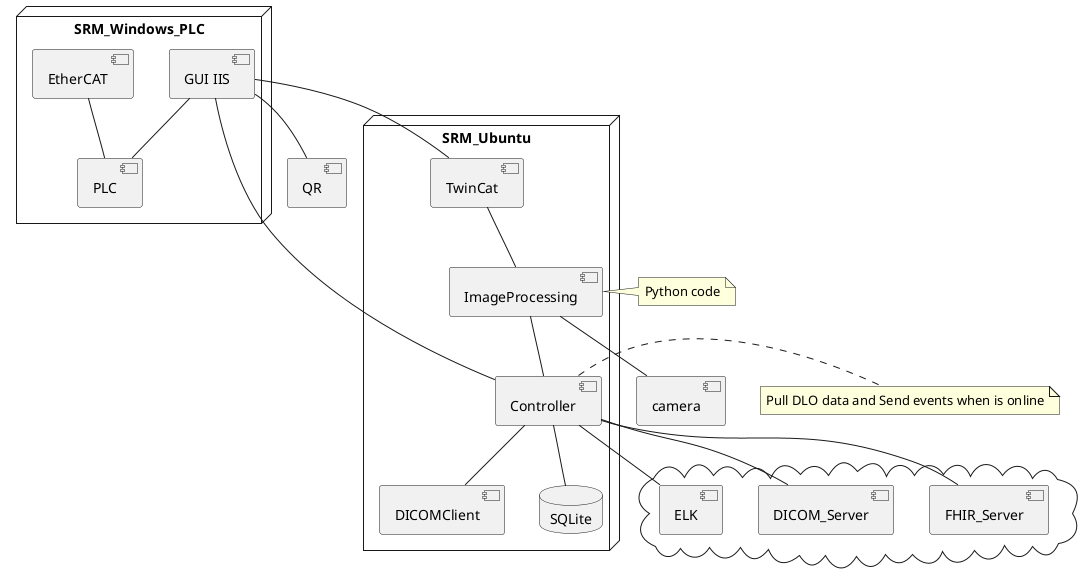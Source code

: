 @startuml

node SRM_Ubuntu{

      [TwinCat]
      [ImageProcessing]
       [Controller]
     [DICOMClient]
    database SQLite    
}

node SRM_Windows_PLC {
     [GUI IIS]
          [EtherCAT]
     [PLC]
}

note right of Controller : Pull DLO data and Send events when is online

note right of ImageProcessing : Python code

cloud {
    [FHIR_Server]
    [DICOM_Server]
    [ELK]
}

[EtherCAT]--[PLC]
[GUI IIS]--[PLC]
[GUI IIS]--[TwinCat]
[GUI IIS]--[QR]
[GUI IIS]--[Controller]
[TwinCat]--[ImageProcessing]
[ImageProcessing] -- [Controller]
[ImageProcessing] -- [camera]
[Controller]--[SQLite]
[Controller]--[DICOMClient]
[Controller]--[FHIR_Server]
[Controller]--[DICOM_Server]
[Controller]--[ELK]
@enduml